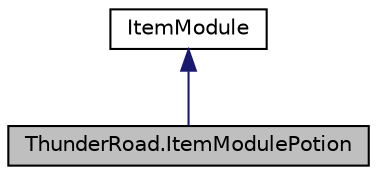 digraph "ThunderRoad.ItemModulePotion"
{
 // LATEX_PDF_SIZE
  edge [fontname="Helvetica",fontsize="10",labelfontname="Helvetica",labelfontsize="10"];
  node [fontname="Helvetica",fontsize="10",shape=record];
  Node1 [label="ThunderRoad.ItemModulePotion",height=0.2,width=0.4,color="black", fillcolor="grey75", style="filled", fontcolor="black",tooltip="Class ItemModulePotion. Implements the ThunderRoad.ItemModule"];
  Node2 -> Node1 [dir="back",color="midnightblue",fontsize="10",style="solid",fontname="Helvetica"];
  Node2 [label="ItemModule",height=0.2,width=0.4,color="black", fillcolor="white", style="filled",URL="$class_thunder_road_1_1_item_module.html",tooltip="Class ItemModule."];
}
